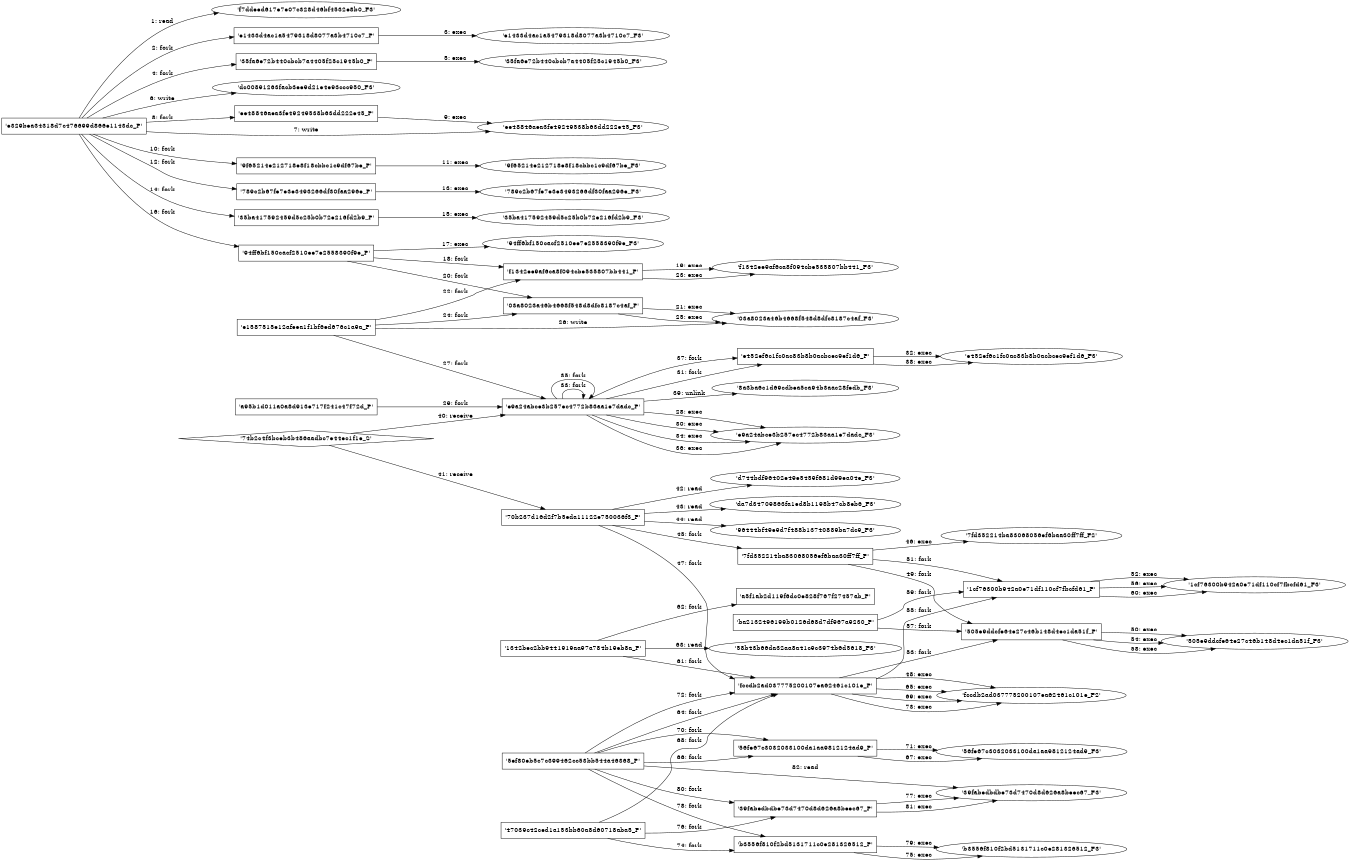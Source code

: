 digraph "D:\Learning\Paper\apt\基于CTI的攻击预警\Dataset\攻击图\ASGfromALLCTI\Reverse-engineering DUBNIUM.dot" {
rankdir="LR"
size="9"
fixedsize="false"
splines="true"
nodesep=0.3
ranksep=0
fontsize=10
overlap="scalexy"
engine= "neato"
	"'f7ddeed617e7e07c328d46bf4532e8b0_F3'" [node_type=file shape=ellipse]
	"'e329bea34318d7c476699d866e1143dc_P'" [node_type=Process shape=box]
	"'e329bea34318d7c476699d866e1143dc_P'" -> "'f7ddeed617e7e07c328d46bf4532e8b0_F3'" [label="1: read"]
	"'e329bea34318d7c476699d866e1143dc_P'" [node_type=Process shape=box]
	"'e1433d4ac1a5479318d8077a3b4710c7_P'" [node_type=Process shape=box]
	"'e329bea34318d7c476699d866e1143dc_P'" -> "'e1433d4ac1a5479318d8077a3b4710c7_P'" [label="2: fork"]
	"'e1433d4ac1a5479318d8077a3b4710c7_P'" [node_type=Process shape=box]
	"'e1433d4ac1a5479318d8077a3b4710c7_F3'" [node_type=File shape=ellipse]
	"'e1433d4ac1a5479318d8077a3b4710c7_P'" -> "'e1433d4ac1a5479318d8077a3b4710c7_F3'" [label="3: exec"]
	"'e329bea34318d7c476699d866e1143dc_P'" [node_type=Process shape=box]
	"'35fa6e72b440cbcb7a4405f25c1945b0_P'" [node_type=Process shape=box]
	"'e329bea34318d7c476699d866e1143dc_P'" -> "'35fa6e72b440cbcb7a4405f25c1945b0_P'" [label="4: fork"]
	"'35fa6e72b440cbcb7a4405f25c1945b0_P'" [node_type=Process shape=box]
	"'35fa6e72b440cbcb7a4405f25c1945b0_F3'" [node_type=File shape=ellipse]
	"'35fa6e72b440cbcb7a4405f25c1945b0_P'" -> "'35fa6e72b440cbcb7a4405f25c1945b0_F3'" [label="5: exec"]
	"'dc00891263facb3ee9d21e4e93ccc950_F3'" [node_type=file shape=ellipse]
	"'e329bea34318d7c476699d866e1143dc_P'" [node_type=Process shape=box]
	"'e329bea34318d7c476699d866e1143dc_P'" -> "'dc00891263facb3ee9d21e4e93ccc950_F3'" [label="6: write"]
	"'ee48846aea3fe49249538b63dd222e45_F3'" [node_type=file shape=ellipse]
	"'e329bea34318d7c476699d866e1143dc_P'" [node_type=Process shape=box]
	"'e329bea34318d7c476699d866e1143dc_P'" -> "'ee48846aea3fe49249538b63dd222e45_F3'" [label="7: write"]
	"'e329bea34318d7c476699d866e1143dc_P'" [node_type=Process shape=box]
	"'ee48846aea3fe49249538b63dd222e45_P'" [node_type=Process shape=box]
	"'e329bea34318d7c476699d866e1143dc_P'" -> "'ee48846aea3fe49249538b63dd222e45_P'" [label="8: fork"]
	"'ee48846aea3fe49249538b63dd222e45_P'" [node_type=Process shape=box]
	"'ee48846aea3fe49249538b63dd222e45_F3'" [node_type=File shape=ellipse]
	"'ee48846aea3fe49249538b63dd222e45_P'" -> "'ee48846aea3fe49249538b63dd222e45_F3'" [label="9: exec"]
	"'e329bea34318d7c476699d866e1143dc_P'" [node_type=Process shape=box]
	"'9f65214e212718e8f18cbbc1c9df67be_P'" [node_type=Process shape=box]
	"'e329bea34318d7c476699d866e1143dc_P'" -> "'9f65214e212718e8f18cbbc1c9df67be_P'" [label="10: fork"]
	"'9f65214e212718e8f18cbbc1c9df67be_P'" [node_type=Process shape=box]
	"'9f65214e212718e8f18cbbc1c9df67be_F3'" [node_type=File shape=ellipse]
	"'9f65214e212718e8f18cbbc1c9df67be_P'" -> "'9f65214e212718e8f18cbbc1c9df67be_F3'" [label="11: exec"]
	"'e329bea34318d7c476699d866e1143dc_P'" [node_type=Process shape=box]
	"'789c2b67fe7e3e3493266df30faa296e_P'" [node_type=Process shape=box]
	"'e329bea34318d7c476699d866e1143dc_P'" -> "'789c2b67fe7e3e3493266df30faa296e_P'" [label="12: fork"]
	"'789c2b67fe7e3e3493266df30faa296e_P'" [node_type=Process shape=box]
	"'789c2b67fe7e3e3493266df30faa296e_F3'" [node_type=File shape=ellipse]
	"'789c2b67fe7e3e3493266df30faa296e_P'" -> "'789c2b67fe7e3e3493266df30faa296e_F3'" [label="13: exec"]
	"'e329bea34318d7c476699d866e1143dc_P'" [node_type=Process shape=box]
	"'35ba417592459d5c25b0b72e216fd2b9_P'" [node_type=Process shape=box]
	"'e329bea34318d7c476699d866e1143dc_P'" -> "'35ba417592459d5c25b0b72e216fd2b9_P'" [label="14: fork"]
	"'35ba417592459d5c25b0b72e216fd2b9_P'" [node_type=Process shape=box]
	"'35ba417592459d5c25b0b72e216fd2b9_F3'" [node_type=File shape=ellipse]
	"'35ba417592459d5c25b0b72e216fd2b9_P'" -> "'35ba417592459d5c25b0b72e216fd2b9_F3'" [label="15: exec"]
	"'e329bea34318d7c476699d866e1143dc_P'" [node_type=Process shape=box]
	"'94ff6bf150cacf2510ee7e2558390f9e_P'" [node_type=Process shape=box]
	"'e329bea34318d7c476699d866e1143dc_P'" -> "'94ff6bf150cacf2510ee7e2558390f9e_P'" [label="16: fork"]
	"'94ff6bf150cacf2510ee7e2558390f9e_P'" [node_type=Process shape=box]
	"'94ff6bf150cacf2510ee7e2558390f9e_F3'" [node_type=File shape=ellipse]
	"'94ff6bf150cacf2510ee7e2558390f9e_P'" -> "'94ff6bf150cacf2510ee7e2558390f9e_F3'" [label="17: exec"]
	"'94ff6bf150cacf2510ee7e2558390f9e_P'" [node_type=Process shape=box]
	"'f1342ee9af6ca8f094cbe535807bb441_P'" [node_type=Process shape=box]
	"'94ff6bf150cacf2510ee7e2558390f9e_P'" -> "'f1342ee9af6ca8f094cbe535807bb441_P'" [label="18: fork"]
	"'f1342ee9af6ca8f094cbe535807bb441_P'" [node_type=Process shape=box]
	"'f1342ee9af6ca8f094cbe535807bb441_F3'" [node_type=File shape=ellipse]
	"'f1342ee9af6ca8f094cbe535807bb441_P'" -> "'f1342ee9af6ca8f094cbe535807bb441_F3'" [label="19: exec"]
	"'94ff6bf150cacf2510ee7e2558390f9e_P'" [node_type=Process shape=box]
	"'03a8023a46b4668f548d8dfc8187c4af_P'" [node_type=Process shape=box]
	"'94ff6bf150cacf2510ee7e2558390f9e_P'" -> "'03a8023a46b4668f548d8dfc8187c4af_P'" [label="20: fork"]
	"'03a8023a46b4668f548d8dfc8187c4af_P'" [node_type=Process shape=box]
	"'03a8023a46b4668f548d8dfc8187c4af_F3'" [node_type=File shape=ellipse]
	"'03a8023a46b4668f548d8dfc8187c4af_P'" -> "'03a8023a46b4668f548d8dfc8187c4af_F3'" [label="21: exec"]
	"'e1587515e12afeea1f1bf6ed676c1a9a_P'" [node_type=Process shape=box]
	"'f1342ee9af6ca8f094cbe535807bb441_P'" [node_type=Process shape=box]
	"'e1587515e12afeea1f1bf6ed676c1a9a_P'" -> "'f1342ee9af6ca8f094cbe535807bb441_P'" [label="22: fork"]
	"'f1342ee9af6ca8f094cbe535807bb441_P'" [node_type=Process shape=box]
	"'f1342ee9af6ca8f094cbe535807bb441_F3'" [node_type=File shape=ellipse]
	"'f1342ee9af6ca8f094cbe535807bb441_P'" -> "'f1342ee9af6ca8f094cbe535807bb441_F3'" [label="23: exec"]
	"'e1587515e12afeea1f1bf6ed676c1a9a_P'" [node_type=Process shape=box]
	"'03a8023a46b4668f548d8dfc8187c4af_P'" [node_type=Process shape=box]
	"'e1587515e12afeea1f1bf6ed676c1a9a_P'" -> "'03a8023a46b4668f548d8dfc8187c4af_P'" [label="24: fork"]
	"'03a8023a46b4668f548d8dfc8187c4af_P'" [node_type=Process shape=box]
	"'03a8023a46b4668f548d8dfc8187c4af_F3'" [node_type=File shape=ellipse]
	"'03a8023a46b4668f548d8dfc8187c4af_P'" -> "'03a8023a46b4668f548d8dfc8187c4af_F3'" [label="25: exec"]
	"'03a8023a46b4668f548d8dfc8187c4af_F3'" [node_type=file shape=ellipse]
	"'e1587515e12afeea1f1bf6ed676c1a9a_P'" [node_type=Process shape=box]
	"'e1587515e12afeea1f1bf6ed676c1a9a_P'" -> "'03a8023a46b4668f548d8dfc8187c4af_F3'" [label="26: write"]
	"'e1587515e12afeea1f1bf6ed676c1a9a_P'" [node_type=Process shape=box]
	"'e9a24abce3b257ec4772b83aa1e7dadc_P'" [node_type=Process shape=box]
	"'e1587515e12afeea1f1bf6ed676c1a9a_P'" -> "'e9a24abce3b257ec4772b83aa1e7dadc_P'" [label="27: fork"]
	"'e9a24abce3b257ec4772b83aa1e7dadc_P'" [node_type=Process shape=box]
	"'e9a24abce3b257ec4772b83aa1e7dadc_F3'" [node_type=File shape=ellipse]
	"'e9a24abce3b257ec4772b83aa1e7dadc_P'" -> "'e9a24abce3b257ec4772b83aa1e7dadc_F3'" [label="28: exec"]
	"'a95b1d011a0a8d913e717f241c47f72d_P'" [node_type=Process shape=box]
	"'e9a24abce3b257ec4772b83aa1e7dadc_P'" [node_type=Process shape=box]
	"'a95b1d011a0a8d913e717f241c47f72d_P'" -> "'e9a24abce3b257ec4772b83aa1e7dadc_P'" [label="29: fork"]
	"'e9a24abce3b257ec4772b83aa1e7dadc_P'" [node_type=Process shape=box]
	"'e9a24abce3b257ec4772b83aa1e7dadc_F3'" [node_type=File shape=ellipse]
	"'e9a24abce3b257ec4772b83aa1e7dadc_P'" -> "'e9a24abce3b257ec4772b83aa1e7dadc_F3'" [label="30: exec"]
	"'e9a24abce3b257ec4772b83aa1e7dadc_P'" [node_type=Process shape=box]
	"'e452ef6c1fc0ac83b8b0acbcec9ef1d6_P'" [node_type=Process shape=box]
	"'e9a24abce3b257ec4772b83aa1e7dadc_P'" -> "'e452ef6c1fc0ac83b8b0acbcec9ef1d6_P'" [label="31: fork"]
	"'e452ef6c1fc0ac83b8b0acbcec9ef1d6_P'" [node_type=Process shape=box]
	"'e452ef6c1fc0ac83b8b0acbcec9ef1d6_F3'" [node_type=File shape=ellipse]
	"'e452ef6c1fc0ac83b8b0acbcec9ef1d6_P'" -> "'e452ef6c1fc0ac83b8b0acbcec9ef1d6_F3'" [label="32: exec"]
	"'e9a24abce3b257ec4772b83aa1e7dadc_P'" [node_type=Process shape=box]
	"'e9a24abce3b257ec4772b83aa1e7dadc_P'" [node_type=Process shape=box]
	"'e9a24abce3b257ec4772b83aa1e7dadc_P'" -> "'e9a24abce3b257ec4772b83aa1e7dadc_P'" [label="33: fork"]
	"'e9a24abce3b257ec4772b83aa1e7dadc_P'" [node_type=Process shape=box]
	"'e9a24abce3b257ec4772b83aa1e7dadc_F3'" [node_type=File shape=ellipse]
	"'e9a24abce3b257ec4772b83aa1e7dadc_P'" -> "'e9a24abce3b257ec4772b83aa1e7dadc_F3'" [label="34: exec"]
	"'e9a24abce3b257ec4772b83aa1e7dadc_P'" [node_type=Process shape=box]
	"'e9a24abce3b257ec4772b83aa1e7dadc_P'" [node_type=Process shape=box]
	"'e9a24abce3b257ec4772b83aa1e7dadc_P'" -> "'e9a24abce3b257ec4772b83aa1e7dadc_P'" [label="35: fork"]
	"'e9a24abce3b257ec4772b83aa1e7dadc_P'" [node_type=Process shape=box]
	"'e9a24abce3b257ec4772b83aa1e7dadc_F3'" [node_type=File shape=ellipse]
	"'e9a24abce3b257ec4772b83aa1e7dadc_P'" -> "'e9a24abce3b257ec4772b83aa1e7dadc_F3'" [label="36: exec"]
	"'e9a24abce3b257ec4772b83aa1e7dadc_P'" [node_type=Process shape=box]
	"'e452ef6c1fc0ac83b8b0acbcec9ef1d6_P'" [node_type=Process shape=box]
	"'e9a24abce3b257ec4772b83aa1e7dadc_P'" -> "'e452ef6c1fc0ac83b8b0acbcec9ef1d6_P'" [label="37: fork"]
	"'e452ef6c1fc0ac83b8b0acbcec9ef1d6_P'" [node_type=Process shape=box]
	"'e452ef6c1fc0ac83b8b0acbcec9ef1d6_F3'" [node_type=File shape=ellipse]
	"'e452ef6c1fc0ac83b8b0acbcec9ef1d6_P'" -> "'e452ef6c1fc0ac83b8b0acbcec9ef1d6_F3'" [label="38: exec"]
	"'8a3ba6c1d69cdbea5ca94b3aac28fedb_F3'" [node_type=file shape=ellipse]
	"'e9a24abce3b257ec4772b83aa1e7dadc_P'" [node_type=Process shape=box]
	"'e9a24abce3b257ec4772b83aa1e7dadc_P'" -> "'8a3ba6c1d69cdbea5ca94b3aac28fedb_F3'" [label="39: unlink"]
	"'e9a24abce3b257ec4772b83aa1e7dadc_P'" [node_type=Process shape=box]
	"'74b2c4f3bceb3b486aadbc7e44ec1f1e_S'" [node_type=Socket shape=diamond]
	"'74b2c4f3bceb3b486aadbc7e44ec1f1e_S'" -> "'e9a24abce3b257ec4772b83aa1e7dadc_P'" [label="40: receive"]
	"'70b237d16d2f7b5eda11122e750036f3_P'" [node_type=Process shape=box]
	"'74b2c4f3bceb3b486aadbc7e44ec1f1e_S'" [node_type=Socket shape=diamond]
	"'74b2c4f3bceb3b486aadbc7e44ec1f1e_S'" -> "'70b237d16d2f7b5eda11122e750036f3_P'" [label="41: receive"]
	"'d744bdf96402e49e5459f681d99ea04e_F3'" [node_type=file shape=ellipse]
	"'70b237d16d2f7b5eda11122e750036f3_P'" [node_type=Process shape=box]
	"'70b237d16d2f7b5eda11122e750036f3_P'" -> "'d744bdf96402e49e5459f681d99ea04e_F3'" [label="42: read"]
	"'da7d34709863fa1ed8b1198b47cb8eb6_F3'" [node_type=file shape=ellipse]
	"'70b237d16d2f7b5eda11122e750036f3_P'" [node_type=Process shape=box]
	"'70b237d16d2f7b5eda11122e750036f3_P'" -> "'da7d34709863fa1ed8b1198b47cb8eb6_F3'" [label="43: read"]
	"'96444bf49e9d7f488b13740889ba7dc9_F3'" [node_type=file shape=ellipse]
	"'70b237d16d2f7b5eda11122e750036f3_P'" [node_type=Process shape=box]
	"'70b237d16d2f7b5eda11122e750036f3_P'" -> "'96444bf49e9d7f488b13740889ba7dc9_F3'" [label="44: read"]
	"'70b237d16d2f7b5eda11122e750036f3_P'" [node_type=Process shape=box]
	"'7fd352214ba83068056ef6baa30ff7ff_P'" [node_type=Process shape=box]
	"'70b237d16d2f7b5eda11122e750036f3_P'" -> "'7fd352214ba83068056ef6baa30ff7ff_P'" [label="45: fork"]
	"'7fd352214ba83068056ef6baa30ff7ff_P'" [node_type=Process shape=box]
	"'7fd352214ba83068056ef6baa30ff7ff_F2'" [node_type=File shape=ellipse]
	"'7fd352214ba83068056ef6baa30ff7ff_P'" -> "'7fd352214ba83068056ef6baa30ff7ff_F2'" [label="46: exec"]
	"'70b237d16d2f7b5eda11122e750036f3_P'" [node_type=Process shape=box]
	"'fccdb2ad037775200107ea62461c101e_P'" [node_type=Process shape=box]
	"'70b237d16d2f7b5eda11122e750036f3_P'" -> "'fccdb2ad037775200107ea62461c101e_P'" [label="47: fork"]
	"'fccdb2ad037775200107ea62461c101e_P'" [node_type=Process shape=box]
	"'fccdb2ad037775200107ea62461c101e_F2'" [node_type=File shape=ellipse]
	"'fccdb2ad037775200107ea62461c101e_P'" -> "'fccdb2ad037775200107ea62461c101e_F2'" [label="48: exec"]
	"'7fd352214ba83068056ef6baa30ff7ff_P'" [node_type=Process shape=box]
	"'505e9ddcfe64e27c46b148d4ec1da51f_P'" [node_type=Process shape=box]
	"'7fd352214ba83068056ef6baa30ff7ff_P'" -> "'505e9ddcfe64e27c46b148d4ec1da51f_P'" [label="49: fork"]
	"'505e9ddcfe64e27c46b148d4ec1da51f_P'" [node_type=Process shape=box]
	"'505e9ddcfe64e27c46b148d4ec1da51f_F3'" [node_type=File shape=ellipse]
	"'505e9ddcfe64e27c46b148d4ec1da51f_P'" -> "'505e9ddcfe64e27c46b148d4ec1da51f_F3'" [label="50: exec"]
	"'7fd352214ba83068056ef6baa30ff7ff_P'" [node_type=Process shape=box]
	"'1cf76300b942a0e71df110cf7fbcfd61_P'" [node_type=Process shape=box]
	"'7fd352214ba83068056ef6baa30ff7ff_P'" -> "'1cf76300b942a0e71df110cf7fbcfd61_P'" [label="51: fork"]
	"'1cf76300b942a0e71df110cf7fbcfd61_P'" [node_type=Process shape=box]
	"'1cf76300b942a0e71df110cf7fbcfd61_F3'" [node_type=File shape=ellipse]
	"'1cf76300b942a0e71df110cf7fbcfd61_P'" -> "'1cf76300b942a0e71df110cf7fbcfd61_F3'" [label="52: exec"]
	"'fccdb2ad037775200107ea62461c101e_P'" [node_type=Process shape=box]
	"'505e9ddcfe64e27c46b148d4ec1da51f_P'" [node_type=Process shape=box]
	"'fccdb2ad037775200107ea62461c101e_P'" -> "'505e9ddcfe64e27c46b148d4ec1da51f_P'" [label="53: fork"]
	"'505e9ddcfe64e27c46b148d4ec1da51f_P'" [node_type=Process shape=box]
	"'505e9ddcfe64e27c46b148d4ec1da51f_F3'" [node_type=File shape=ellipse]
	"'505e9ddcfe64e27c46b148d4ec1da51f_P'" -> "'505e9ddcfe64e27c46b148d4ec1da51f_F3'" [label="54: exec"]
	"'fccdb2ad037775200107ea62461c101e_P'" [node_type=Process shape=box]
	"'1cf76300b942a0e71df110cf7fbcfd61_P'" [node_type=Process shape=box]
	"'fccdb2ad037775200107ea62461c101e_P'" -> "'1cf76300b942a0e71df110cf7fbcfd61_P'" [label="55: fork"]
	"'1cf76300b942a0e71df110cf7fbcfd61_P'" [node_type=Process shape=box]
	"'1cf76300b942a0e71df110cf7fbcfd61_F3'" [node_type=File shape=ellipse]
	"'1cf76300b942a0e71df110cf7fbcfd61_P'" -> "'1cf76300b942a0e71df110cf7fbcfd61_F3'" [label="56: exec"]
	"'ba2132496199b0126d68d7df967a9230_P'" [node_type=Process shape=box]
	"'505e9ddcfe64e27c46b148d4ec1da51f_P'" [node_type=Process shape=box]
	"'ba2132496199b0126d68d7df967a9230_P'" -> "'505e9ddcfe64e27c46b148d4ec1da51f_P'" [label="57: fork"]
	"'505e9ddcfe64e27c46b148d4ec1da51f_P'" [node_type=Process shape=box]
	"'505e9ddcfe64e27c46b148d4ec1da51f_F3'" [node_type=File shape=ellipse]
	"'505e9ddcfe64e27c46b148d4ec1da51f_P'" -> "'505e9ddcfe64e27c46b148d4ec1da51f_F3'" [label="58: exec"]
	"'ba2132496199b0126d68d7df967a9230_P'" [node_type=Process shape=box]
	"'1cf76300b942a0e71df110cf7fbcfd61_P'" [node_type=Process shape=box]
	"'ba2132496199b0126d68d7df967a9230_P'" -> "'1cf76300b942a0e71df110cf7fbcfd61_P'" [label="59: fork"]
	"'1cf76300b942a0e71df110cf7fbcfd61_P'" [node_type=Process shape=box]
	"'1cf76300b942a0e71df110cf7fbcfd61_F3'" [node_type=File shape=ellipse]
	"'1cf76300b942a0e71df110cf7fbcfd61_P'" -> "'1cf76300b942a0e71df110cf7fbcfd61_F3'" [label="60: exec"]
	"'1342bec2bb9441919aa97a784b19eb8a_P'" [node_type=Process shape=box]
	"'fccdb2ad037775200107ea62461c101e_P'" [node_type=Process shape=box]
	"'1342bec2bb9441919aa97a784b19eb8a_P'" -> "'fccdb2ad037775200107ea62461c101e_P'" [label="61: fork"]
	"'1342bec2bb9441919aa97a784b19eb8a_P'" [node_type=Process shape=box]
	"'a5f1ab2d119f6dc0e828f767f27457ab_P'" [node_type=Process shape=box]
	"'1342bec2bb9441919aa97a784b19eb8a_P'" -> "'a5f1ab2d119f6dc0e828f767f27457ab_P'" [label="62: fork"]
	"'58b43b66da32aa8a41c9c3974b6d5618_F3'" [node_type=file shape=ellipse]
	"'1342bec2bb9441919aa97a784b19eb8a_P'" [node_type=Process shape=box]
	"'1342bec2bb9441919aa97a784b19eb8a_P'" -> "'58b43b66da32aa8a41c9c3974b6d5618_F3'" [label="63: read"]
	"'5ef80eb5c7c399462cc53bb544a46368_P'" [node_type=Process shape=box]
	"'fccdb2ad037775200107ea62461c101e_P'" [node_type=Process shape=box]
	"'5ef80eb5c7c399462cc53bb544a46368_P'" -> "'fccdb2ad037775200107ea62461c101e_P'" [label="64: fork"]
	"'fccdb2ad037775200107ea62461c101e_P'" [node_type=Process shape=box]
	"'fccdb2ad037775200107ea62461c101e_F2'" [node_type=File shape=ellipse]
	"'fccdb2ad037775200107ea62461c101e_P'" -> "'fccdb2ad037775200107ea62461c101e_F2'" [label="65: exec"]
	"'5ef80eb5c7c399462cc53bb544a46368_P'" [node_type=Process shape=box]
	"'56fe67c3032033100da1aa9812124ad9_P'" [node_type=Process shape=box]
	"'5ef80eb5c7c399462cc53bb544a46368_P'" -> "'56fe67c3032033100da1aa9812124ad9_P'" [label="66: fork"]
	"'56fe67c3032033100da1aa9812124ad9_P'" [node_type=Process shape=box]
	"'56fe67c3032033100da1aa9812124ad9_F3'" [node_type=File shape=ellipse]
	"'56fe67c3032033100da1aa9812124ad9_P'" -> "'56fe67c3032033100da1aa9812124ad9_F3'" [label="67: exec"]
	"'47039c42ced1a153bb60a8d60718aba5_P'" [node_type=Process shape=box]
	"'fccdb2ad037775200107ea62461c101e_P'" [node_type=Process shape=box]
	"'47039c42ced1a153bb60a8d60718aba5_P'" -> "'fccdb2ad037775200107ea62461c101e_P'" [label="68: fork"]
	"'fccdb2ad037775200107ea62461c101e_P'" [node_type=Process shape=box]
	"'fccdb2ad037775200107ea62461c101e_F2'" [node_type=File shape=ellipse]
	"'fccdb2ad037775200107ea62461c101e_P'" -> "'fccdb2ad037775200107ea62461c101e_F2'" [label="69: exec"]
	"'5ef80eb5c7c399462cc53bb544a46368_P'" [node_type=Process shape=box]
	"'56fe67c3032033100da1aa9812124ad9_P'" [node_type=Process shape=box]
	"'5ef80eb5c7c399462cc53bb544a46368_P'" -> "'56fe67c3032033100da1aa9812124ad9_P'" [label="70: fork"]
	"'56fe67c3032033100da1aa9812124ad9_P'" [node_type=Process shape=box]
	"'56fe67c3032033100da1aa9812124ad9_F3'" [node_type=File shape=ellipse]
	"'56fe67c3032033100da1aa9812124ad9_P'" -> "'56fe67c3032033100da1aa9812124ad9_F3'" [label="71: exec"]
	"'5ef80eb5c7c399462cc53bb544a46368_P'" [node_type=Process shape=box]
	"'fccdb2ad037775200107ea62461c101e_P'" [node_type=Process shape=box]
	"'5ef80eb5c7c399462cc53bb544a46368_P'" -> "'fccdb2ad037775200107ea62461c101e_P'" [label="72: fork"]
	"'fccdb2ad037775200107ea62461c101e_P'" [node_type=Process shape=box]
	"'fccdb2ad037775200107ea62461c101e_F2'" [node_type=File shape=ellipse]
	"'fccdb2ad037775200107ea62461c101e_P'" -> "'fccdb2ad037775200107ea62461c101e_F2'" [label="73: exec"]
	"'47039c42ced1a153bb60a8d60718aba5_P'" [node_type=Process shape=box]
	"'b3556f810f2bd5131711c0e281326512_P'" [node_type=Process shape=box]
	"'47039c42ced1a153bb60a8d60718aba5_P'" -> "'b3556f810f2bd5131711c0e281326512_P'" [label="74: fork"]
	"'b3556f810f2bd5131711c0e281326512_P'" [node_type=Process shape=box]
	"'b3556f810f2bd5131711c0e281326512_F3'" [node_type=File shape=ellipse]
	"'b3556f810f2bd5131711c0e281326512_P'" -> "'b3556f810f2bd5131711c0e281326512_F3'" [label="75: exec"]
	"'47039c42ced1a153bb60a8d60718aba5_P'" [node_type=Process shape=box]
	"'39fabedbdbe73d7470d8d626a8beec67_P'" [node_type=Process shape=box]
	"'47039c42ced1a153bb60a8d60718aba5_P'" -> "'39fabedbdbe73d7470d8d626a8beec67_P'" [label="76: fork"]
	"'39fabedbdbe73d7470d8d626a8beec67_P'" [node_type=Process shape=box]
	"'39fabedbdbe73d7470d8d626a8beec67_F3'" [node_type=File shape=ellipse]
	"'39fabedbdbe73d7470d8d626a8beec67_P'" -> "'39fabedbdbe73d7470d8d626a8beec67_F3'" [label="77: exec"]
	"'5ef80eb5c7c399462cc53bb544a46368_P'" [node_type=Process shape=box]
	"'b3556f810f2bd5131711c0e281326512_P'" [node_type=Process shape=box]
	"'5ef80eb5c7c399462cc53bb544a46368_P'" -> "'b3556f810f2bd5131711c0e281326512_P'" [label="78: fork"]
	"'b3556f810f2bd5131711c0e281326512_P'" [node_type=Process shape=box]
	"'b3556f810f2bd5131711c0e281326512_F3'" [node_type=File shape=ellipse]
	"'b3556f810f2bd5131711c0e281326512_P'" -> "'b3556f810f2bd5131711c0e281326512_F3'" [label="79: exec"]
	"'5ef80eb5c7c399462cc53bb544a46368_P'" [node_type=Process shape=box]
	"'39fabedbdbe73d7470d8d626a8beec67_P'" [node_type=Process shape=box]
	"'5ef80eb5c7c399462cc53bb544a46368_P'" -> "'39fabedbdbe73d7470d8d626a8beec67_P'" [label="80: fork"]
	"'39fabedbdbe73d7470d8d626a8beec67_P'" [node_type=Process shape=box]
	"'39fabedbdbe73d7470d8d626a8beec67_F3'" [node_type=File shape=ellipse]
	"'39fabedbdbe73d7470d8d626a8beec67_P'" -> "'39fabedbdbe73d7470d8d626a8beec67_F3'" [label="81: exec"]
	"'39fabedbdbe73d7470d8d626a8beec67_F3'" [node_type=file shape=ellipse]
	"'5ef80eb5c7c399462cc53bb544a46368_P'" [node_type=Process shape=box]
	"'5ef80eb5c7c399462cc53bb544a46368_P'" -> "'39fabedbdbe73d7470d8d626a8beec67_F3'" [label="82: read"]
}
